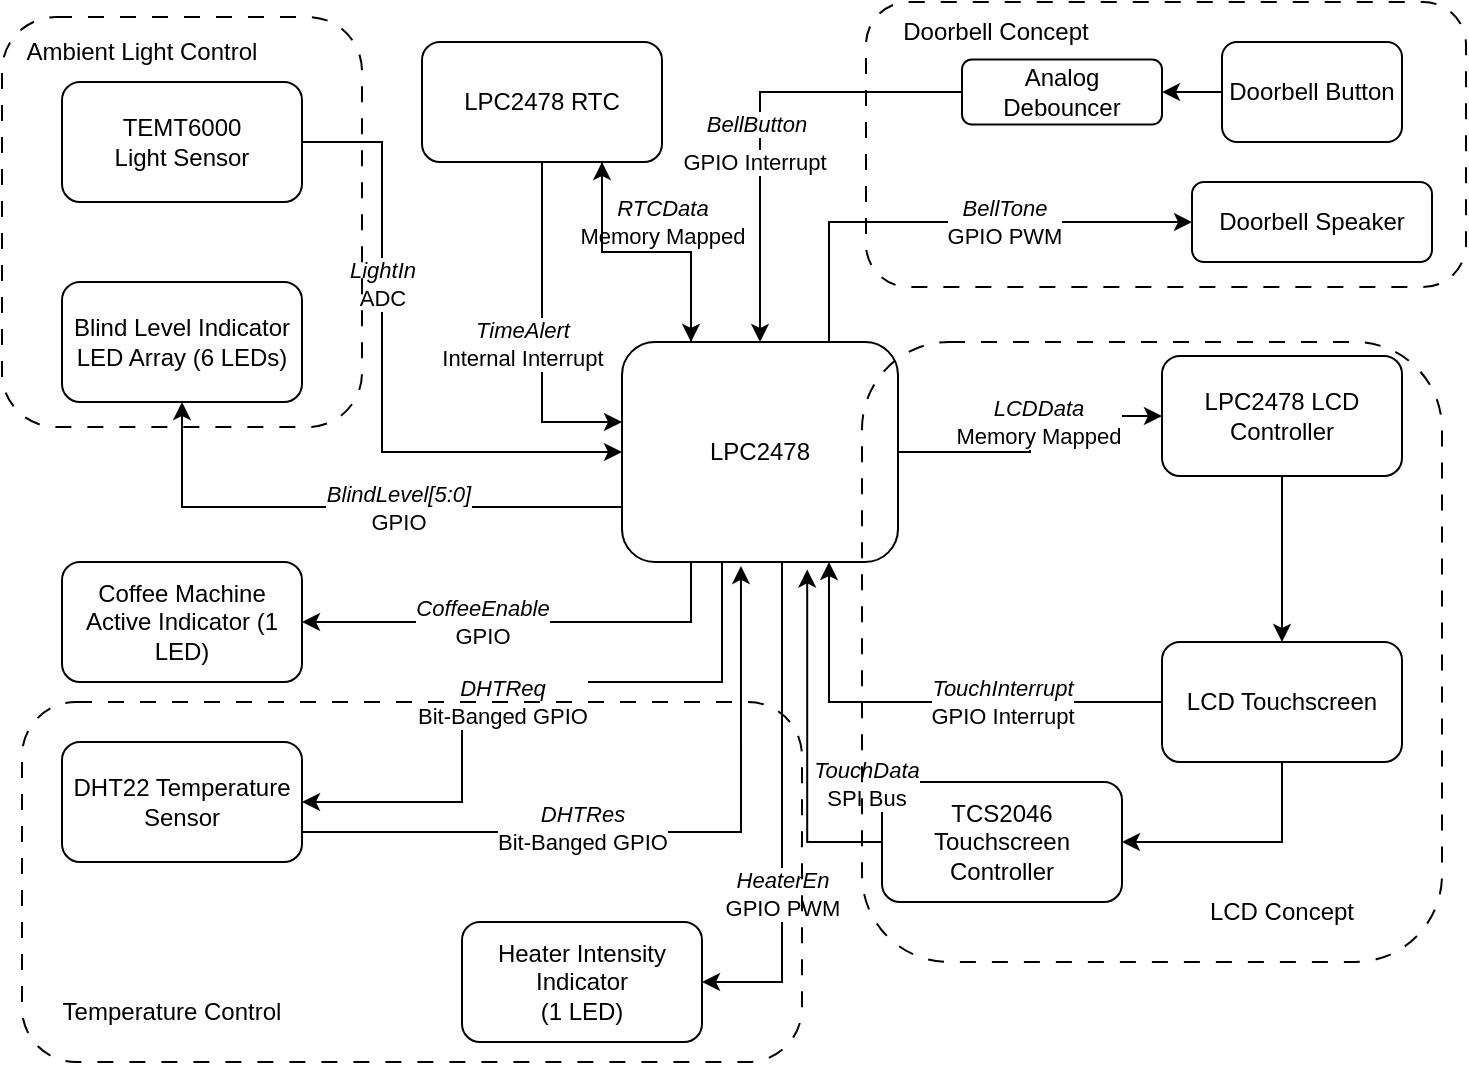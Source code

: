 <mxfile version="28.0.4">
  <diagram name="Page-1" id="Nmc71GiZ19QNDvv-eauK">
    <mxGraphModel dx="1771" dy="668" grid="1" gridSize="10" guides="1" tooltips="1" connect="1" arrows="1" fold="1" page="1" pageScale="1" pageWidth="583" pageHeight="413" math="0" shadow="0">
      <root>
        <mxCell id="0" />
        <mxCell id="1" parent="0" />
        <mxCell id="LGLI5eE1O-rHdU-4wHcF-8" style="edgeStyle=orthogonalEdgeStyle;rounded=0;orthogonalLoop=1;jettySize=auto;html=1;exitX=0.75;exitY=0;exitDx=0;exitDy=0;entryX=0;entryY=0.5;entryDx=0;entryDy=0;" edge="1" parent="1" source="LGLI5eE1O-rHdU-4wHcF-1" target="LGLI5eE1O-rHdU-4wHcF-7">
          <mxGeometry relative="1" as="geometry">
            <Array as="points">
              <mxPoint x="274" y="110" />
            </Array>
          </mxGeometry>
        </mxCell>
        <mxCell id="LGLI5eE1O-rHdU-4wHcF-9" value="&lt;div&gt;&lt;i&gt;BellTone&lt;/i&gt;&lt;/div&gt;&lt;div&gt;GPIO PWM&lt;/div&gt;" style="edgeLabel;html=1;align=center;verticalAlign=middle;resizable=0;points=[];" vertex="1" connectable="0" parent="LGLI5eE1O-rHdU-4wHcF-8">
          <mxGeometry x="-0.214" y="-1" relative="1" as="geometry">
            <mxPoint x="52" y="-1" as="offset" />
          </mxGeometry>
        </mxCell>
        <mxCell id="LGLI5eE1O-rHdU-4wHcF-11" style="edgeStyle=orthogonalEdgeStyle;rounded=0;orthogonalLoop=1;jettySize=auto;html=1;entryX=0;entryY=0.5;entryDx=0;entryDy=0;" edge="1" parent="1" source="LGLI5eE1O-rHdU-4wHcF-1" target="LGLI5eE1O-rHdU-4wHcF-10">
          <mxGeometry relative="1" as="geometry" />
        </mxCell>
        <mxCell id="LGLI5eE1O-rHdU-4wHcF-12" value="&lt;div&gt;&lt;i&gt;LCDData&lt;/i&gt;&lt;/div&gt;&lt;div&gt;Memory Mapped&lt;/div&gt;" style="edgeLabel;html=1;align=center;verticalAlign=middle;resizable=0;points=[];" vertex="1" connectable="0" parent="LGLI5eE1O-rHdU-4wHcF-11">
          <mxGeometry x="-0.221" relative="1" as="geometry">
            <mxPoint x="11" y="-15" as="offset" />
          </mxGeometry>
        </mxCell>
        <mxCell id="LGLI5eE1O-rHdU-4wHcF-29" style="edgeStyle=orthogonalEdgeStyle;rounded=0;orthogonalLoop=1;jettySize=auto;html=1;exitX=0;exitY=0.75;exitDx=0;exitDy=0;entryX=0.5;entryY=1;entryDx=0;entryDy=0;" edge="1" parent="1" source="LGLI5eE1O-rHdU-4wHcF-1" target="LGLI5eE1O-rHdU-4wHcF-27">
          <mxGeometry relative="1" as="geometry" />
        </mxCell>
        <mxCell id="LGLI5eE1O-rHdU-4wHcF-30" value="&lt;div&gt;&lt;i&gt;BlindLevel[5:0]&lt;/i&gt;&lt;/div&gt;&lt;div&gt;GPIO&lt;/div&gt;" style="edgeLabel;html=1;align=center;verticalAlign=middle;resizable=0;points=[];" vertex="1" connectable="0" parent="LGLI5eE1O-rHdU-4wHcF-29">
          <mxGeometry x="-0.176" relative="1" as="geometry">
            <mxPoint as="offset" />
          </mxGeometry>
        </mxCell>
        <mxCell id="LGLI5eE1O-rHdU-4wHcF-35" style="edgeStyle=orthogonalEdgeStyle;rounded=0;orthogonalLoop=1;jettySize=auto;html=1;exitX=0.25;exitY=0;exitDx=0;exitDy=0;entryX=0.75;entryY=1;entryDx=0;entryDy=0;" edge="1" parent="1" source="LGLI5eE1O-rHdU-4wHcF-1" target="LGLI5eE1O-rHdU-4wHcF-32">
          <mxGeometry relative="1" as="geometry" />
        </mxCell>
        <mxCell id="LGLI5eE1O-rHdU-4wHcF-36" value="&lt;div&gt;&lt;i&gt;RTCData&lt;/i&gt;&lt;/div&gt;&lt;div&gt;Memory Mapped&lt;/div&gt;" style="edgeLabel;html=1;align=center;verticalAlign=middle;resizable=0;points=[];" vertex="1" connectable="0" parent="LGLI5eE1O-rHdU-4wHcF-35">
          <mxGeometry x="0.673" relative="1" as="geometry">
            <mxPoint x="30" y="8" as="offset" />
          </mxGeometry>
        </mxCell>
        <mxCell id="LGLI5eE1O-rHdU-4wHcF-38" style="edgeStyle=orthogonalEdgeStyle;rounded=0;orthogonalLoop=1;jettySize=auto;html=1;exitX=0.25;exitY=1;exitDx=0;exitDy=0;entryX=1;entryY=0.5;entryDx=0;entryDy=0;" edge="1" parent="1" source="LGLI5eE1O-rHdU-4wHcF-1" target="LGLI5eE1O-rHdU-4wHcF-31">
          <mxGeometry relative="1" as="geometry">
            <Array as="points">
              <mxPoint x="205" y="310" />
            </Array>
          </mxGeometry>
        </mxCell>
        <mxCell id="LGLI5eE1O-rHdU-4wHcF-39" value="&lt;div&gt;&lt;i&gt;CoffeeEnable&lt;/i&gt;&lt;/div&gt;&lt;div&gt;GPIO&lt;/div&gt;" style="edgeLabel;html=1;align=center;verticalAlign=middle;resizable=0;points=[];" vertex="1" connectable="0" parent="LGLI5eE1O-rHdU-4wHcF-38">
          <mxGeometry x="0.521" y="-1" relative="1" as="geometry">
            <mxPoint x="36" y="1" as="offset" />
          </mxGeometry>
        </mxCell>
        <mxCell id="LGLI5eE1O-rHdU-4wHcF-41" style="edgeStyle=orthogonalEdgeStyle;rounded=0;orthogonalLoop=1;jettySize=auto;html=1;" edge="1" parent="1" source="LGLI5eE1O-rHdU-4wHcF-1" target="LGLI5eE1O-rHdU-4wHcF-40">
          <mxGeometry relative="1" as="geometry">
            <Array as="points">
              <mxPoint x="220" y="340" />
              <mxPoint x="90" y="340" />
              <mxPoint x="90" y="400" />
            </Array>
          </mxGeometry>
        </mxCell>
        <mxCell id="LGLI5eE1O-rHdU-4wHcF-42" value="&lt;div&gt;&lt;i&gt;DHTReq&lt;/i&gt;&lt;/div&gt;&lt;div&gt;Bit-Banged GPIO&lt;/div&gt;" style="edgeLabel;html=1;align=center;verticalAlign=middle;resizable=0;points=[];" vertex="1" connectable="0" parent="LGLI5eE1O-rHdU-4wHcF-41">
          <mxGeometry x="-0.108" y="-1" relative="1" as="geometry">
            <mxPoint x="-23" y="11" as="offset" />
          </mxGeometry>
        </mxCell>
        <mxCell id="LGLI5eE1O-rHdU-4wHcF-48" style="edgeStyle=orthogonalEdgeStyle;rounded=0;orthogonalLoop=1;jettySize=auto;html=1;entryX=1;entryY=0.5;entryDx=0;entryDy=0;" edge="1" parent="1" source="LGLI5eE1O-rHdU-4wHcF-1" target="LGLI5eE1O-rHdU-4wHcF-47">
          <mxGeometry relative="1" as="geometry">
            <Array as="points">
              <mxPoint x="250" y="490" />
            </Array>
          </mxGeometry>
        </mxCell>
        <mxCell id="LGLI5eE1O-rHdU-4wHcF-49" value="&lt;div&gt;&lt;i&gt;HeaterEn&lt;/i&gt;&lt;/div&gt;&lt;div&gt;GPIO PWM&lt;/div&gt;" style="edgeLabel;html=1;align=center;verticalAlign=middle;resizable=0;points=[];" vertex="1" connectable="0" parent="LGLI5eE1O-rHdU-4wHcF-48">
          <mxGeometry x="0.323" relative="1" as="geometry">
            <mxPoint as="offset" />
          </mxGeometry>
        </mxCell>
        <mxCell id="LGLI5eE1O-rHdU-4wHcF-1" value="LPC2478" style="rounded=1;whiteSpace=wrap;html=1;" vertex="1" parent="1">
          <mxGeometry x="170" y="170" width="138" height="110" as="geometry" />
        </mxCell>
        <mxCell id="LGLI5eE1O-rHdU-4wHcF-6" value="" style="edgeStyle=orthogonalEdgeStyle;rounded=0;orthogonalLoop=1;jettySize=auto;html=1;" edge="1" parent="1" source="LGLI5eE1O-rHdU-4wHcF-2" target="LGLI5eE1O-rHdU-4wHcF-3">
          <mxGeometry relative="1" as="geometry" />
        </mxCell>
        <mxCell id="LGLI5eE1O-rHdU-4wHcF-2" value="Doorbell Button" style="rounded=1;whiteSpace=wrap;html=1;" vertex="1" parent="1">
          <mxGeometry x="470" y="20" width="90" height="50" as="geometry" />
        </mxCell>
        <mxCell id="LGLI5eE1O-rHdU-4wHcF-4" style="edgeStyle=orthogonalEdgeStyle;rounded=0;orthogonalLoop=1;jettySize=auto;html=1;entryX=0.5;entryY=0;entryDx=0;entryDy=0;" edge="1" parent="1" source="LGLI5eE1O-rHdU-4wHcF-3" target="LGLI5eE1O-rHdU-4wHcF-1">
          <mxGeometry relative="1" as="geometry" />
        </mxCell>
        <mxCell id="LGLI5eE1O-rHdU-4wHcF-5" value="&lt;i&gt;BellButton&lt;/i&gt;" style="edgeLabel;html=1;align=center;verticalAlign=middle;resizable=0;points=[];" vertex="1" connectable="0" parent="LGLI5eE1O-rHdU-4wHcF-4">
          <mxGeometry x="0.031" y="-2" relative="1" as="geometry">
            <mxPoint as="offset" />
          </mxGeometry>
        </mxCell>
        <mxCell id="LGLI5eE1O-rHdU-4wHcF-19" value="GPIO Interrupt" style="edgeLabel;html=1;align=center;verticalAlign=middle;resizable=0;points=[];" vertex="1" connectable="0" parent="LGLI5eE1O-rHdU-4wHcF-4">
          <mxGeometry x="0.666" y="-3" relative="1" as="geometry">
            <mxPoint y="-52" as="offset" />
          </mxGeometry>
        </mxCell>
        <mxCell id="LGLI5eE1O-rHdU-4wHcF-3" value="Analog Debouncer" style="rounded=1;whiteSpace=wrap;html=1;" vertex="1" parent="1">
          <mxGeometry x="340" y="28.75" width="100" height="32.5" as="geometry" />
        </mxCell>
        <mxCell id="LGLI5eE1O-rHdU-4wHcF-7" value="Doorbell Speaker" style="rounded=1;whiteSpace=wrap;html=1;" vertex="1" parent="1">
          <mxGeometry x="455" y="90" width="120" height="40" as="geometry" />
        </mxCell>
        <mxCell id="LGLI5eE1O-rHdU-4wHcF-14" value="" style="edgeStyle=orthogonalEdgeStyle;rounded=0;orthogonalLoop=1;jettySize=auto;html=1;" edge="1" parent="1" source="LGLI5eE1O-rHdU-4wHcF-10" target="LGLI5eE1O-rHdU-4wHcF-13">
          <mxGeometry relative="1" as="geometry" />
        </mxCell>
        <mxCell id="LGLI5eE1O-rHdU-4wHcF-10" value="LPC2478 LCD Controller" style="rounded=1;whiteSpace=wrap;html=1;" vertex="1" parent="1">
          <mxGeometry x="440" y="177" width="120" height="60" as="geometry" />
        </mxCell>
        <mxCell id="LGLI5eE1O-rHdU-4wHcF-15" style="edgeStyle=orthogonalEdgeStyle;rounded=0;orthogonalLoop=1;jettySize=auto;html=1;entryX=0.75;entryY=1;entryDx=0;entryDy=0;" edge="1" parent="1" source="LGLI5eE1O-rHdU-4wHcF-13" target="LGLI5eE1O-rHdU-4wHcF-1">
          <mxGeometry relative="1" as="geometry" />
        </mxCell>
        <mxCell id="LGLI5eE1O-rHdU-4wHcF-16" value="&lt;div&gt;&lt;i&gt;TouchInterrupt&lt;/i&gt;&lt;/div&gt;&lt;div&gt;GPIO Interrupt&lt;/div&gt;" style="edgeLabel;html=1;align=center;verticalAlign=middle;resizable=0;points=[];" vertex="1" connectable="0" parent="LGLI5eE1O-rHdU-4wHcF-15">
          <mxGeometry x="-0.469" relative="1" as="geometry">
            <mxPoint x="-17" as="offset" />
          </mxGeometry>
        </mxCell>
        <mxCell id="LGLI5eE1O-rHdU-4wHcF-21" style="edgeStyle=orthogonalEdgeStyle;rounded=0;orthogonalLoop=1;jettySize=auto;html=1;entryX=1;entryY=0.5;entryDx=0;entryDy=0;" edge="1" parent="1" source="LGLI5eE1O-rHdU-4wHcF-13" target="LGLI5eE1O-rHdU-4wHcF-20">
          <mxGeometry relative="1" as="geometry">
            <Array as="points">
              <mxPoint x="500" y="420" />
            </Array>
          </mxGeometry>
        </mxCell>
        <mxCell id="LGLI5eE1O-rHdU-4wHcF-13" value="LCD Touchscreen" style="rounded=1;whiteSpace=wrap;html=1;" vertex="1" parent="1">
          <mxGeometry x="440" y="320" width="120" height="60" as="geometry" />
        </mxCell>
        <mxCell id="LGLI5eE1O-rHdU-4wHcF-20" value="TCS2046 Touchscreen Controller" style="rounded=1;whiteSpace=wrap;html=1;" vertex="1" parent="1">
          <mxGeometry x="300" y="390" width="120" height="60" as="geometry" />
        </mxCell>
        <mxCell id="LGLI5eE1O-rHdU-4wHcF-25" style="edgeStyle=orthogonalEdgeStyle;rounded=0;orthogonalLoop=1;jettySize=auto;html=1;entryX=0;entryY=0.5;entryDx=0;entryDy=0;" edge="1" parent="1" source="LGLI5eE1O-rHdU-4wHcF-24" target="LGLI5eE1O-rHdU-4wHcF-1">
          <mxGeometry relative="1" as="geometry">
            <Array as="points">
              <mxPoint x="50" y="70" />
              <mxPoint x="50" y="225" />
            </Array>
          </mxGeometry>
        </mxCell>
        <mxCell id="LGLI5eE1O-rHdU-4wHcF-26" value="&lt;div&gt;&lt;i&gt;LightIn&lt;/i&gt;&lt;/div&gt;&lt;div&gt;ADC&lt;/div&gt;" style="edgeLabel;html=1;align=center;verticalAlign=middle;resizable=0;points=[];" vertex="1" connectable="0" parent="LGLI5eE1O-rHdU-4wHcF-25">
          <mxGeometry x="-0.172" y="1" relative="1" as="geometry">
            <mxPoint x="-1" y="-20" as="offset" />
          </mxGeometry>
        </mxCell>
        <mxCell id="LGLI5eE1O-rHdU-4wHcF-24" value="&lt;div&gt;TEMT6000&lt;/div&gt;&lt;div&gt;Light Sensor&lt;/div&gt;" style="rounded=1;whiteSpace=wrap;html=1;" vertex="1" parent="1">
          <mxGeometry x="-110" y="40" width="120" height="60" as="geometry" />
        </mxCell>
        <mxCell id="LGLI5eE1O-rHdU-4wHcF-27" value="Blind Level Indicator LED Array (6 LEDs)" style="rounded=1;whiteSpace=wrap;html=1;" vertex="1" parent="1">
          <mxGeometry x="-110" y="140" width="120" height="60" as="geometry" />
        </mxCell>
        <mxCell id="LGLI5eE1O-rHdU-4wHcF-31" value="Coffee Machine Active Indicator (1 LED)" style="rounded=1;whiteSpace=wrap;html=1;" vertex="1" parent="1">
          <mxGeometry x="-110" y="280" width="120" height="60" as="geometry" />
        </mxCell>
        <mxCell id="LGLI5eE1O-rHdU-4wHcF-37" style="edgeStyle=orthogonalEdgeStyle;rounded=0;orthogonalLoop=1;jettySize=auto;html=1;exitX=0.75;exitY=1;exitDx=0;exitDy=0;entryX=0.25;entryY=0;entryDx=0;entryDy=0;" edge="1" parent="1" source="LGLI5eE1O-rHdU-4wHcF-32" target="LGLI5eE1O-rHdU-4wHcF-1">
          <mxGeometry relative="1" as="geometry">
            <Array as="points">
              <mxPoint x="160" y="125" />
              <mxPoint x="205" y="125" />
            </Array>
          </mxGeometry>
        </mxCell>
        <mxCell id="LGLI5eE1O-rHdU-4wHcF-32" value="LPC2478 RTC" style="rounded=1;whiteSpace=wrap;html=1;" vertex="1" parent="1">
          <mxGeometry x="70" y="20" width="120" height="60" as="geometry" />
        </mxCell>
        <mxCell id="LGLI5eE1O-rHdU-4wHcF-33" style="edgeStyle=orthogonalEdgeStyle;rounded=0;orthogonalLoop=1;jettySize=auto;html=1;entryX=0;entryY=0.364;entryDx=0;entryDy=0;entryPerimeter=0;" edge="1" parent="1" source="LGLI5eE1O-rHdU-4wHcF-32" target="LGLI5eE1O-rHdU-4wHcF-1">
          <mxGeometry relative="1" as="geometry" />
        </mxCell>
        <mxCell id="LGLI5eE1O-rHdU-4wHcF-34" value="&lt;div&gt;&lt;i&gt;TimeAlert&lt;br&gt;&lt;/i&gt;&lt;/div&gt;&lt;div&gt;Internal Interrupt&lt;/div&gt;" style="edgeLabel;html=1;align=center;verticalAlign=middle;resizable=0;points=[];" vertex="1" connectable="0" parent="LGLI5eE1O-rHdU-4wHcF-33">
          <mxGeometry x="-0.264" y="-3" relative="1" as="geometry">
            <mxPoint x="-7" y="28" as="offset" />
          </mxGeometry>
        </mxCell>
        <mxCell id="LGLI5eE1O-rHdU-4wHcF-40" value="DHT22 Temperature Sensor" style="rounded=1;whiteSpace=wrap;html=1;" vertex="1" parent="1">
          <mxGeometry x="-110" y="370" width="120" height="60" as="geometry" />
        </mxCell>
        <mxCell id="LGLI5eE1O-rHdU-4wHcF-43" style="edgeStyle=orthogonalEdgeStyle;rounded=0;orthogonalLoop=1;jettySize=auto;html=1;exitX=1;exitY=0.75;exitDx=0;exitDy=0;entryX=0.431;entryY=1.018;entryDx=0;entryDy=0;entryPerimeter=0;" edge="1" parent="1" source="LGLI5eE1O-rHdU-4wHcF-40" target="LGLI5eE1O-rHdU-4wHcF-1">
          <mxGeometry relative="1" as="geometry">
            <Array as="points">
              <mxPoint x="229" y="415" />
            </Array>
          </mxGeometry>
        </mxCell>
        <mxCell id="LGLI5eE1O-rHdU-4wHcF-44" value="&lt;div&gt;&lt;i&gt;DHTRes&lt;/i&gt;&lt;/div&gt;&lt;div&gt;Bit-Banged GPIO&lt;/div&gt;" style="edgeLabel;html=1;align=center;verticalAlign=middle;resizable=0;points=[];" vertex="1" connectable="0" parent="LGLI5eE1O-rHdU-4wHcF-43">
          <mxGeometry x="-0.455" y="2" relative="1" as="geometry">
            <mxPoint x="44" as="offset" />
          </mxGeometry>
        </mxCell>
        <mxCell id="LGLI5eE1O-rHdU-4wHcF-45" style="edgeStyle=orthogonalEdgeStyle;rounded=0;orthogonalLoop=1;jettySize=auto;html=1;exitX=0;exitY=0.5;exitDx=0;exitDy=0;entryX=0.671;entryY=1.034;entryDx=0;entryDy=0;entryPerimeter=0;" edge="1" parent="1" source="LGLI5eE1O-rHdU-4wHcF-20" target="LGLI5eE1O-rHdU-4wHcF-1">
          <mxGeometry relative="1" as="geometry" />
        </mxCell>
        <mxCell id="LGLI5eE1O-rHdU-4wHcF-46" value="&lt;div&gt;&lt;i&gt;TouchData&lt;/i&gt;&lt;/div&gt;&lt;div&gt;SPI Bus&lt;/div&gt;" style="edgeLabel;html=1;align=center;verticalAlign=middle;resizable=0;points=[];" vertex="1" connectable="0" parent="LGLI5eE1O-rHdU-4wHcF-45">
          <mxGeometry x="-0.145" relative="1" as="geometry">
            <mxPoint x="29" y="7" as="offset" />
          </mxGeometry>
        </mxCell>
        <mxCell id="LGLI5eE1O-rHdU-4wHcF-47" value="&lt;div&gt;Heater Intensity Indicator&lt;/div&gt;&lt;div&gt;(1 LED)&lt;/div&gt;" style="rounded=1;whiteSpace=wrap;html=1;" vertex="1" parent="1">
          <mxGeometry x="90" y="460" width="120" height="60" as="geometry" />
        </mxCell>
        <mxCell id="LGLI5eE1O-rHdU-4wHcF-51" value="" style="rounded=1;whiteSpace=wrap;html=1;fillColor=none;dashed=1;dashPattern=8 8;" vertex="1" parent="1">
          <mxGeometry x="-130" y="350" width="390" height="180" as="geometry" />
        </mxCell>
        <mxCell id="LGLI5eE1O-rHdU-4wHcF-52" value="Temperature Control" style="text;html=1;align=center;verticalAlign=middle;whiteSpace=wrap;rounded=0;" vertex="1" parent="1">
          <mxGeometry x="-130" y="470" width="150" height="70" as="geometry" />
        </mxCell>
        <mxCell id="LGLI5eE1O-rHdU-4wHcF-53" value="" style="rounded=1;whiteSpace=wrap;html=1;fillColor=none;dashed=1;dashPattern=8 8;" vertex="1" parent="1">
          <mxGeometry x="-140" y="7.5" width="180" height="205" as="geometry" />
        </mxCell>
        <mxCell id="LGLI5eE1O-rHdU-4wHcF-54" value="Ambient Light Control" style="text;html=1;align=center;verticalAlign=middle;whiteSpace=wrap;rounded=0;" vertex="1" parent="1">
          <mxGeometry x="-130" y="10" width="120" height="30" as="geometry" />
        </mxCell>
        <mxCell id="LGLI5eE1O-rHdU-4wHcF-55" value="" style="rounded=1;whiteSpace=wrap;html=1;fillColor=none;dashed=1;dashPattern=8 8;" vertex="1" parent="1">
          <mxGeometry x="292" width="300" height="142.5" as="geometry" />
        </mxCell>
        <mxCell id="LGLI5eE1O-rHdU-4wHcF-56" value="Doorbell Concept" style="text;html=1;align=center;verticalAlign=middle;whiteSpace=wrap;rounded=0;" vertex="1" parent="1">
          <mxGeometry x="292" width="130" height="30" as="geometry" />
        </mxCell>
        <mxCell id="LGLI5eE1O-rHdU-4wHcF-57" value="" style="rounded=1;whiteSpace=wrap;html=1;fillColor=none;dashed=1;dashPattern=8 8;" vertex="1" parent="1">
          <mxGeometry x="290" y="170" width="290" height="310" as="geometry" />
        </mxCell>
        <mxCell id="LGLI5eE1O-rHdU-4wHcF-60" value="LCD Concept" style="text;html=1;align=center;verticalAlign=middle;whiteSpace=wrap;rounded=0;" vertex="1" parent="1">
          <mxGeometry x="435" y="440" width="130" height="30" as="geometry" />
        </mxCell>
      </root>
    </mxGraphModel>
  </diagram>
</mxfile>
